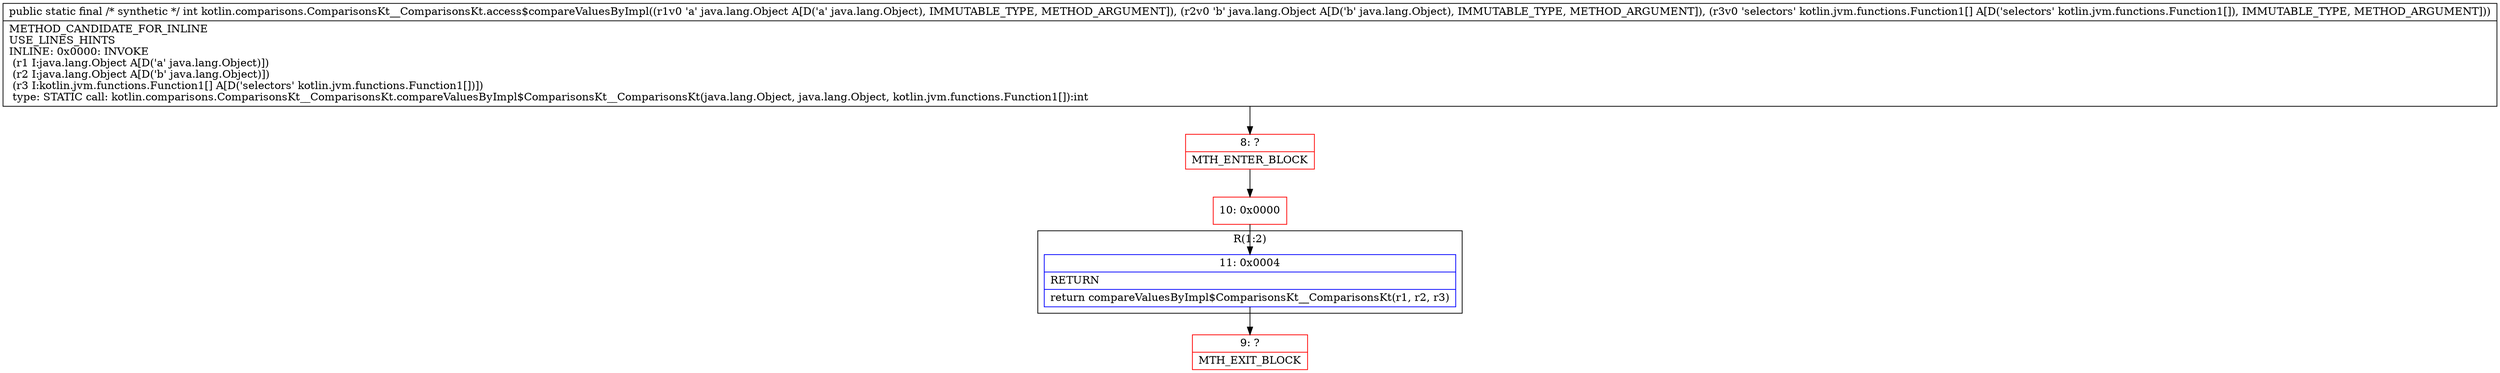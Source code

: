 digraph "CFG forkotlin.comparisons.ComparisonsKt__ComparisonsKt.access$compareValuesByImpl(Ljava\/lang\/Object;Ljava\/lang\/Object;[Lkotlin\/jvm\/functions\/Function1;)I" {
subgraph cluster_Region_2137464934 {
label = "R(1:2)";
node [shape=record,color=blue];
Node_11 [shape=record,label="{11\:\ 0x0004|RETURN\l|return compareValuesByImpl$ComparisonsKt__ComparisonsKt(r1, r2, r3)\l}"];
}
Node_8 [shape=record,color=red,label="{8\:\ ?|MTH_ENTER_BLOCK\l}"];
Node_10 [shape=record,color=red,label="{10\:\ 0x0000}"];
Node_9 [shape=record,color=red,label="{9\:\ ?|MTH_EXIT_BLOCK\l}"];
MethodNode[shape=record,label="{public static final \/* synthetic *\/ int kotlin.comparisons.ComparisonsKt__ComparisonsKt.access$compareValuesByImpl((r1v0 'a' java.lang.Object A[D('a' java.lang.Object), IMMUTABLE_TYPE, METHOD_ARGUMENT]), (r2v0 'b' java.lang.Object A[D('b' java.lang.Object), IMMUTABLE_TYPE, METHOD_ARGUMENT]), (r3v0 'selectors' kotlin.jvm.functions.Function1[] A[D('selectors' kotlin.jvm.functions.Function1[]), IMMUTABLE_TYPE, METHOD_ARGUMENT]))  | METHOD_CANDIDATE_FOR_INLINE\lUSE_LINES_HINTS\lINLINE: 0x0000: INVOKE  \l  (r1 I:java.lang.Object A[D('a' java.lang.Object)])\l  (r2 I:java.lang.Object A[D('b' java.lang.Object)])\l  (r3 I:kotlin.jvm.functions.Function1[] A[D('selectors' kotlin.jvm.functions.Function1[])])\l type: STATIC call: kotlin.comparisons.ComparisonsKt__ComparisonsKt.compareValuesByImpl$ComparisonsKt__ComparisonsKt(java.lang.Object, java.lang.Object, kotlin.jvm.functions.Function1[]):int\l}"];
MethodNode -> Node_8;Node_11 -> Node_9;
Node_8 -> Node_10;
Node_10 -> Node_11;
}


